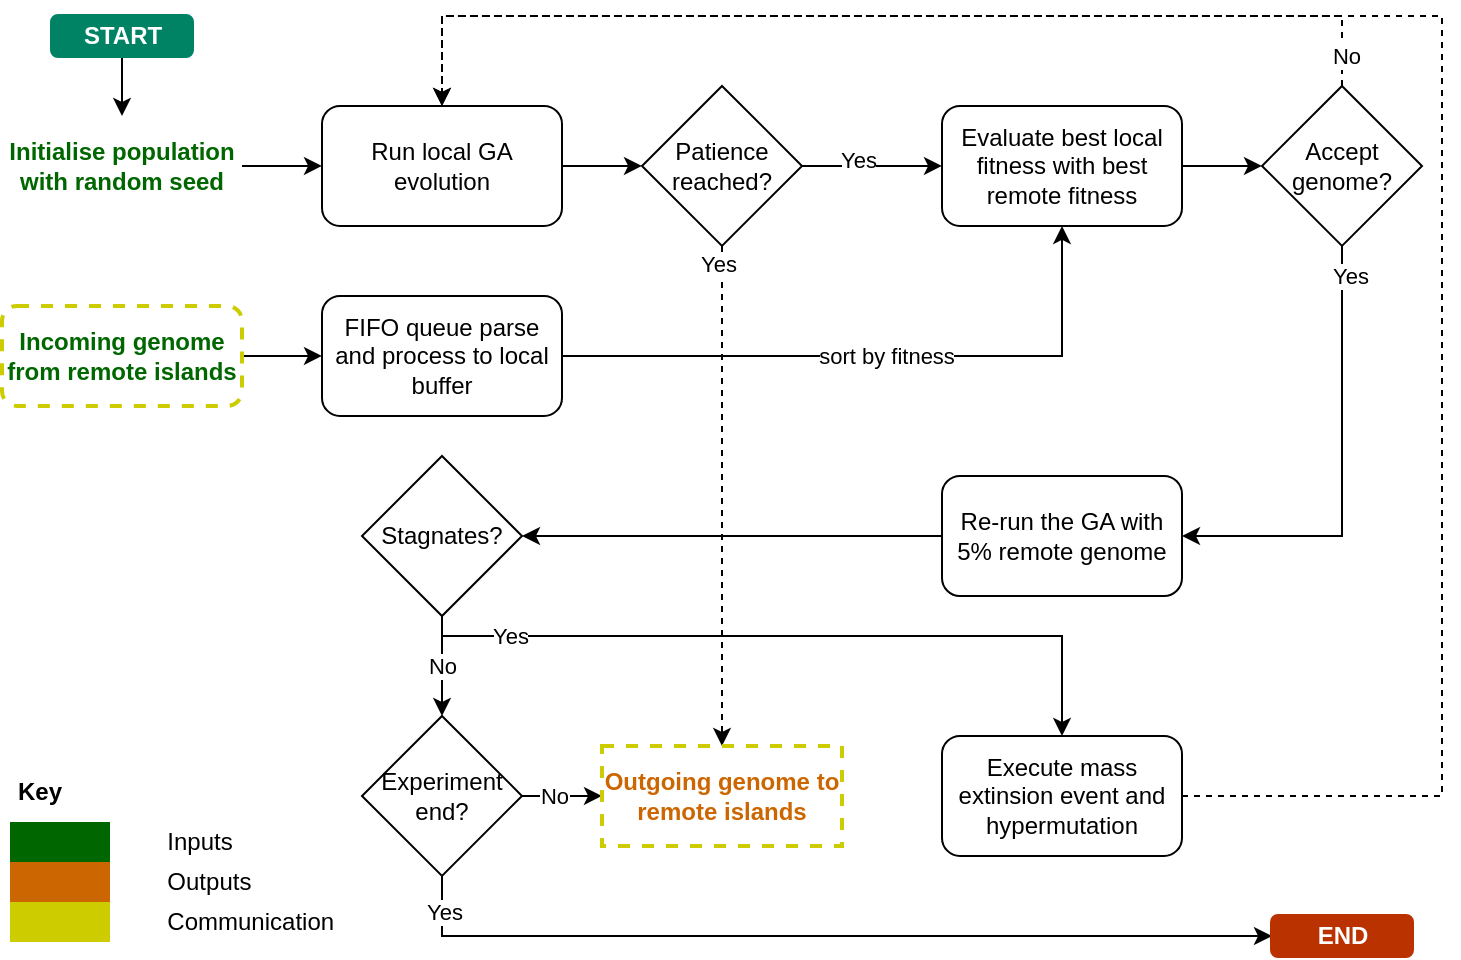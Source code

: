 <mxfile version="26.1.1">
  <diagram name="Page-1" id="tZbGKnEz8neNfKC4zVMj">
    <mxGraphModel dx="1209" dy="691" grid="1" gridSize="10" guides="1" tooltips="1" connect="1" arrows="1" fold="1" page="1" pageScale="1" pageWidth="827" pageHeight="583" math="0" shadow="0">
      <root>
        <mxCell id="0" />
        <mxCell id="1" parent="0" />
        <mxCell id="2RjMR74QivRwtm_zqYFz-30" style="edgeStyle=orthogonalEdgeStyle;rounded=0;orthogonalLoop=1;jettySize=auto;html=1;entryX=0.5;entryY=0;entryDx=0;entryDy=0;" edge="1" parent="1" source="2RjMR74QivRwtm_zqYFz-27" target="2RjMR74QivRwtm_zqYFz-29">
          <mxGeometry relative="1" as="geometry">
            <Array as="points">
              <mxPoint x="584" y="367" />
            </Array>
          </mxGeometry>
        </mxCell>
        <mxCell id="2RjMR74QivRwtm_zqYFz-31" value="Yes" style="edgeLabel;html=1;align=center;verticalAlign=middle;resizable=0;points=[];" vertex="1" connectable="0" parent="2RjMR74QivRwtm_zqYFz-30">
          <mxGeometry x="-0.133" y="4" relative="1" as="geometry">
            <mxPoint x="-117" y="4" as="offset" />
          </mxGeometry>
        </mxCell>
        <mxCell id="2RjMR74QivRwtm_zqYFz-60" style="edgeStyle=orthogonalEdgeStyle;rounded=0;orthogonalLoop=1;jettySize=auto;html=1;dashed=1;entryX=0.5;entryY=0;entryDx=0;entryDy=0;exitX=1;exitY=0.5;exitDx=0;exitDy=0;flowAnimation=0;" edge="1" parent="1" source="2RjMR74QivRwtm_zqYFz-29" target="2RjMR74QivRwtm_zqYFz-2">
          <mxGeometry relative="1" as="geometry">
            <mxPoint x="274" y="96.96" as="targetPoint" />
            <Array as="points">
              <mxPoint x="774" y="447" />
              <mxPoint x="774" y="57" />
              <mxPoint x="274" y="57" />
            </Array>
          </mxGeometry>
        </mxCell>
        <mxCell id="2RjMR74QivRwtm_zqYFz-9" style="edgeStyle=orthogonalEdgeStyle;rounded=0;orthogonalLoop=1;jettySize=auto;html=1;" edge="1" parent="1" source="2RjMR74QivRwtm_zqYFz-1" target="2RjMR74QivRwtm_zqYFz-2">
          <mxGeometry relative="1" as="geometry" />
        </mxCell>
        <mxCell id="2RjMR74QivRwtm_zqYFz-1" value="&lt;b&gt;&lt;font style=&quot;color: rgb(0, 102, 0);&quot;&gt;Initialise population with random seed&lt;/font&gt;&lt;/b&gt;" style="text;html=1;align=center;verticalAlign=middle;whiteSpace=wrap;rounded=0;fillColor=default;" vertex="1" parent="1">
          <mxGeometry x="54" y="106.96" width="120" height="50" as="geometry" />
        </mxCell>
        <mxCell id="2RjMR74QivRwtm_zqYFz-10" style="edgeStyle=orthogonalEdgeStyle;rounded=0;orthogonalLoop=1;jettySize=auto;html=1;" edge="1" parent="1" source="2RjMR74QivRwtm_zqYFz-2" target="2RjMR74QivRwtm_zqYFz-3">
          <mxGeometry relative="1" as="geometry" />
        </mxCell>
        <mxCell id="2RjMR74QivRwtm_zqYFz-2" value="Run local GA evolution" style="rounded=1;whiteSpace=wrap;html=1;" vertex="1" parent="1">
          <mxGeometry x="214" y="101.96" width="120" height="60" as="geometry" />
        </mxCell>
        <mxCell id="2RjMR74QivRwtm_zqYFz-16" style="edgeStyle=orthogonalEdgeStyle;rounded=0;orthogonalLoop=1;jettySize=auto;html=1;" edge="1" parent="1" source="2RjMR74QivRwtm_zqYFz-3" target="2RjMR74QivRwtm_zqYFz-15">
          <mxGeometry relative="1" as="geometry" />
        </mxCell>
        <mxCell id="2RjMR74QivRwtm_zqYFz-17" value="Yes" style="edgeLabel;html=1;align=center;verticalAlign=middle;resizable=0;points=[];" vertex="1" connectable="0" parent="2RjMR74QivRwtm_zqYFz-16">
          <mxGeometry x="-0.2" y="3" relative="1" as="geometry">
            <mxPoint as="offset" />
          </mxGeometry>
        </mxCell>
        <mxCell id="2RjMR74QivRwtm_zqYFz-42" style="edgeStyle=orthogonalEdgeStyle;rounded=0;orthogonalLoop=1;jettySize=auto;html=1;dashed=1;exitX=0.5;exitY=1;exitDx=0;exitDy=0;entryX=0.5;entryY=0;entryDx=0;entryDy=0;" edge="1" parent="1" source="2RjMR74QivRwtm_zqYFz-3" target="2RjMR74QivRwtm_zqYFz-39">
          <mxGeometry relative="1" as="geometry">
            <Array as="points">
              <mxPoint x="414" y="422" />
            </Array>
          </mxGeometry>
        </mxCell>
        <mxCell id="2RjMR74QivRwtm_zqYFz-45" value="Yes" style="edgeLabel;html=1;align=center;verticalAlign=middle;resizable=0;points=[];" vertex="1" connectable="0" parent="2RjMR74QivRwtm_zqYFz-42">
          <mxGeometry x="-0.933" y="-2" relative="1" as="geometry">
            <mxPoint as="offset" />
          </mxGeometry>
        </mxCell>
        <mxCell id="2RjMR74QivRwtm_zqYFz-3" value="Patience reached?" style="rhombus;whiteSpace=wrap;html=1;" vertex="1" parent="1">
          <mxGeometry x="374" y="91.96" width="80" height="80" as="geometry" />
        </mxCell>
        <mxCell id="2RjMR74QivRwtm_zqYFz-8" style="edgeStyle=orthogonalEdgeStyle;rounded=0;orthogonalLoop=1;jettySize=auto;html=1;entryX=0;entryY=0.5;entryDx=0;entryDy=0;" edge="1" parent="1" source="2RjMR74QivRwtm_zqYFz-4" target="2RjMR74QivRwtm_zqYFz-51">
          <mxGeometry relative="1" as="geometry">
            <mxPoint x="244" y="226.96" as="targetPoint" />
          </mxGeometry>
        </mxCell>
        <mxCell id="2RjMR74QivRwtm_zqYFz-4" value="&lt;b&gt;&lt;font style=&quot;color: rgb(0, 102, 0);&quot;&gt;Incoming genome from remote islands&lt;/font&gt;&lt;/b&gt;" style="text;html=1;align=center;verticalAlign=middle;whiteSpace=wrap;rounded=1;strokeColor=#CCCC00;dashed=1;perimeterSpacing=0;glass=0;shadow=0;strokeWidth=2;fillColor=default;" vertex="1" parent="1">
          <mxGeometry x="54" y="201.96" width="120" height="50" as="geometry" />
        </mxCell>
        <mxCell id="2RjMR74QivRwtm_zqYFz-11" style="edgeStyle=orthogonalEdgeStyle;rounded=0;orthogonalLoop=1;jettySize=auto;html=1;entryX=0.5;entryY=1;entryDx=0;entryDy=0;exitX=1;exitY=0.5;exitDx=0;exitDy=0;" edge="1" parent="1" source="2RjMR74QivRwtm_zqYFz-51" target="2RjMR74QivRwtm_zqYFz-15">
          <mxGeometry relative="1" as="geometry">
            <mxPoint x="304" y="226.96" as="sourcePoint" />
          </mxGeometry>
        </mxCell>
        <mxCell id="2RjMR74QivRwtm_zqYFz-18" value="sort by fitness" style="edgeLabel;html=1;align=center;verticalAlign=middle;resizable=0;points=[];" vertex="1" connectable="0" parent="2RjMR74QivRwtm_zqYFz-11">
          <mxGeometry x="-0.242" relative="1" as="geometry">
            <mxPoint x="42" as="offset" />
          </mxGeometry>
        </mxCell>
        <mxCell id="2RjMR74QivRwtm_zqYFz-20" style="edgeStyle=orthogonalEdgeStyle;rounded=0;orthogonalLoop=1;jettySize=auto;html=1;" edge="1" parent="1" source="2RjMR74QivRwtm_zqYFz-15" target="2RjMR74QivRwtm_zqYFz-19">
          <mxGeometry relative="1" as="geometry" />
        </mxCell>
        <mxCell id="2RjMR74QivRwtm_zqYFz-15" value="Evaluate best local fitness with best remote fitness" style="rounded=1;whiteSpace=wrap;html=1;" vertex="1" parent="1">
          <mxGeometry x="524" y="101.96" width="120" height="60" as="geometry" />
        </mxCell>
        <mxCell id="2RjMR74QivRwtm_zqYFz-22" value="Yes" style="edgeStyle=orthogonalEdgeStyle;rounded=0;orthogonalLoop=1;jettySize=auto;html=1;entryX=1;entryY=0.5;entryDx=0;entryDy=0;exitX=0.5;exitY=1;exitDx=0;exitDy=0;" edge="1" parent="1" source="2RjMR74QivRwtm_zqYFz-19" target="2RjMR74QivRwtm_zqYFz-21">
          <mxGeometry x="-0.866" y="4" relative="1" as="geometry">
            <Array as="points">
              <mxPoint x="724" y="317" />
            </Array>
            <mxPoint as="offset" />
          </mxGeometry>
        </mxCell>
        <mxCell id="2RjMR74QivRwtm_zqYFz-23" style="edgeStyle=orthogonalEdgeStyle;rounded=0;orthogonalLoop=1;jettySize=auto;html=1;entryX=0.5;entryY=0;entryDx=0;entryDy=0;dashed=1;exitX=0.5;exitY=0;exitDx=0;exitDy=0;" edge="1" parent="1" source="2RjMR74QivRwtm_zqYFz-19" target="2RjMR74QivRwtm_zqYFz-2">
          <mxGeometry relative="1" as="geometry">
            <Array as="points">
              <mxPoint x="724" y="57" />
              <mxPoint x="274" y="57" />
            </Array>
          </mxGeometry>
        </mxCell>
        <mxCell id="2RjMR74QivRwtm_zqYFz-50" value="No" style="edgeLabel;html=1;align=center;verticalAlign=middle;resizable=0;points=[];" vertex="1" connectable="0" parent="2RjMR74QivRwtm_zqYFz-23">
          <mxGeometry x="-0.951" y="-2" relative="1" as="geometry">
            <mxPoint y="-2" as="offset" />
          </mxGeometry>
        </mxCell>
        <mxCell id="2RjMR74QivRwtm_zqYFz-19" value="Accept genome?" style="rhombus;whiteSpace=wrap;html=1;" vertex="1" parent="1">
          <mxGeometry x="684" y="91.96" width="80" height="80" as="geometry" />
        </mxCell>
        <mxCell id="2RjMR74QivRwtm_zqYFz-28" style="edgeStyle=orthogonalEdgeStyle;rounded=0;orthogonalLoop=1;jettySize=auto;html=1;entryX=1;entryY=0.5;entryDx=0;entryDy=0;" edge="1" parent="1" source="2RjMR74QivRwtm_zqYFz-21" target="2RjMR74QivRwtm_zqYFz-27">
          <mxGeometry relative="1" as="geometry" />
        </mxCell>
        <mxCell id="2RjMR74QivRwtm_zqYFz-21" value="Re-run the GA with 5% remote genome" style="rounded=1;whiteSpace=wrap;html=1;" vertex="1" parent="1">
          <mxGeometry x="524" y="287" width="120" height="60" as="geometry" />
        </mxCell>
        <mxCell id="2RjMR74QivRwtm_zqYFz-35" value="No" style="edgeStyle=orthogonalEdgeStyle;rounded=0;orthogonalLoop=1;jettySize=auto;html=1;" edge="1" parent="1" source="2RjMR74QivRwtm_zqYFz-27" target="2RjMR74QivRwtm_zqYFz-34">
          <mxGeometry relative="1" as="geometry" />
        </mxCell>
        <mxCell id="2RjMR74QivRwtm_zqYFz-27" value="Stagnates?" style="rhombus;whiteSpace=wrap;html=1;" vertex="1" parent="1">
          <mxGeometry x="234" y="277" width="80" height="80" as="geometry" />
        </mxCell>
        <mxCell id="2RjMR74QivRwtm_zqYFz-29" value="Execute mass extinsion event and hypermutation" style="rounded=1;whiteSpace=wrap;html=1;" vertex="1" parent="1">
          <mxGeometry x="524" y="416.96" width="120" height="60" as="geometry" />
        </mxCell>
        <mxCell id="2RjMR74QivRwtm_zqYFz-40" style="edgeStyle=orthogonalEdgeStyle;rounded=0;orthogonalLoop=1;jettySize=auto;html=1;entryX=0;entryY=0.5;entryDx=0;entryDy=0;exitX=1;exitY=0.5;exitDx=0;exitDy=0;" edge="1" parent="1" source="2RjMR74QivRwtm_zqYFz-34" target="2RjMR74QivRwtm_zqYFz-39">
          <mxGeometry relative="1" as="geometry">
            <Array as="points" />
          </mxGeometry>
        </mxCell>
        <mxCell id="2RjMR74QivRwtm_zqYFz-49" value="No" style="edgeLabel;html=1;align=center;verticalAlign=middle;resizable=0;points=[];" vertex="1" connectable="0" parent="2RjMR74QivRwtm_zqYFz-40">
          <mxGeometry x="-0.506" y="-2" relative="1" as="geometry">
            <mxPoint x="6" y="-2" as="offset" />
          </mxGeometry>
        </mxCell>
        <mxCell id="2RjMR74QivRwtm_zqYFz-66" style="edgeStyle=orthogonalEdgeStyle;rounded=0;orthogonalLoop=1;jettySize=auto;html=1;entryX=0;entryY=0.5;entryDx=0;entryDy=0;" edge="1" parent="1" source="2RjMR74QivRwtm_zqYFz-34" target="2RjMR74QivRwtm_zqYFz-59">
          <mxGeometry relative="1" as="geometry">
            <Array as="points">
              <mxPoint x="274" y="517" />
            </Array>
          </mxGeometry>
        </mxCell>
        <mxCell id="2RjMR74QivRwtm_zqYFz-67" value="Yes" style="edgeLabel;html=1;align=center;verticalAlign=middle;resizable=0;points=[];" vertex="1" connectable="0" parent="2RjMR74QivRwtm_zqYFz-66">
          <mxGeometry x="-0.92" y="1" relative="1" as="geometry">
            <mxPoint as="offset" />
          </mxGeometry>
        </mxCell>
        <mxCell id="2RjMR74QivRwtm_zqYFz-34" value="Experiment&lt;br&gt;end?" style="rhombus;whiteSpace=wrap;html=1;" vertex="1" parent="1">
          <mxGeometry x="234" y="406.96" width="80" height="80" as="geometry" />
        </mxCell>
        <mxCell id="2RjMR74QivRwtm_zqYFz-39" value="&lt;b&gt;&lt;font style=&quot;color: rgb(204, 102, 0);&quot;&gt;Outgoing genome to remote islands&lt;/font&gt;&lt;/b&gt;" style="text;html=1;align=center;verticalAlign=middle;whiteSpace=wrap;rounded=0;strokeColor=#CCCC00;strokeWidth=2;dashed=1;" vertex="1" parent="1">
          <mxGeometry x="354" y="421.96" width="120" height="50" as="geometry" />
        </mxCell>
        <mxCell id="2RjMR74QivRwtm_zqYFz-51" value="FIFO queue parse and process to local buffer" style="rounded=1;whiteSpace=wrap;html=1;" vertex="1" parent="1">
          <mxGeometry x="214" y="196.96" width="120" height="60" as="geometry" />
        </mxCell>
        <mxCell id="2RjMR74QivRwtm_zqYFz-52" value="&lt;span style=&quot;white-space: pre;&quot;&gt;&#x9;&lt;/span&gt;Inputs" style="rounded=0;whiteSpace=wrap;html=1;strokeColor=none;fillColor=#006600;labelPosition=right;verticalLabelPosition=middle;align=left;verticalAlign=middle;" vertex="1" parent="1">
          <mxGeometry x="58" y="460" width="50" height="20" as="geometry" />
        </mxCell>
        <mxCell id="2RjMR74QivRwtm_zqYFz-53" value="&lt;span style=&quot;white-space: pre;&quot;&gt;&#x9;&lt;/span&gt;Outputs" style="rounded=0;whiteSpace=wrap;html=1;strokeColor=none;fillColor=#CC6600;labelPosition=right;verticalLabelPosition=middle;align=left;verticalAlign=middle;" vertex="1" parent="1">
          <mxGeometry x="58" y="480" width="50" height="20" as="geometry" />
        </mxCell>
        <mxCell id="2RjMR74QivRwtm_zqYFz-54" value="&lt;span style=&quot;white-space: pre;&quot;&gt;&#x9;&lt;/span&gt;Communication" style="rounded=0;whiteSpace=wrap;html=1;strokeColor=none;fillColor=#CCCC00;labelPosition=right;verticalLabelPosition=middle;align=left;verticalAlign=middle;" vertex="1" parent="1">
          <mxGeometry x="58" y="500" width="50" height="20" as="geometry" />
        </mxCell>
        <mxCell id="2RjMR74QivRwtm_zqYFz-55" value="&lt;b&gt;Key&lt;/b&gt;" style="text;html=1;align=center;verticalAlign=middle;whiteSpace=wrap;rounded=0;" vertex="1" parent="1">
          <mxGeometry x="58" y="430" width="30" height="30" as="geometry" />
        </mxCell>
        <mxCell id="2RjMR74QivRwtm_zqYFz-57" value="" style="edgeStyle=orthogonalEdgeStyle;rounded=0;orthogonalLoop=1;jettySize=auto;html=1;" edge="1" parent="1" source="2RjMR74QivRwtm_zqYFz-56" target="2RjMR74QivRwtm_zqYFz-1">
          <mxGeometry relative="1" as="geometry" />
        </mxCell>
        <mxCell id="2RjMR74QivRwtm_zqYFz-56" value="START" style="dashed=0;html=1;rounded=1;fillColor=#008364;strokeColor=#008364;fontSize=12;align=center;fontStyle=1;strokeWidth=2;fontColor=#ffffff" vertex="1" parent="1">
          <mxGeometry x="79" y="57.0" width="70" height="20" as="geometry" />
        </mxCell>
        <mxCell id="2RjMR74QivRwtm_zqYFz-59" value="END" style="dashed=0;html=1;rounded=1;fillColor=#BA3200;strokeColor=#BA3200;fontSize=12;align=center;fontStyle=1;strokeWidth=2;fontColor=#ffffff" vertex="1" parent="1">
          <mxGeometry x="689" y="507" width="70" height="20" as="geometry" />
        </mxCell>
      </root>
    </mxGraphModel>
  </diagram>
</mxfile>
